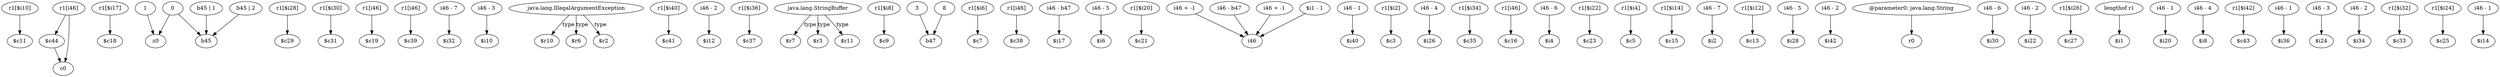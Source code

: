 digraph g {
0[label="r1[$i10]"]
1[label="$c11"]
0->1[label=""]
2[label="r1[i46]"]
3[label="$c44"]
2->3[label=""]
4[label="r1[$i17]"]
5[label="$c18"]
4->5[label=""]
6[label="1"]
7[label="z0"]
6->7[label=""]
8[label="r1[$i28]"]
9[label="$c29"]
8->9[label=""]
10[label="r1[$i30]"]
11[label="$c31"]
10->11[label=""]
12[label="c0"]
2->12[label=""]
13[label="0"]
13->7[label=""]
14[label="r1[i46]"]
15[label="$c19"]
14->15[label=""]
16[label="r1[i46]"]
17[label="$c39"]
16->17[label=""]
18[label="b45 | 1"]
19[label="b45"]
18->19[label=""]
20[label="i46 - 7"]
21[label="$i32"]
20->21[label=""]
22[label="i46 - 3"]
23[label="$i10"]
22->23[label=""]
24[label="java.lang.IllegalArgumentException"]
25[label="$r10"]
24->25[label="type"]
26[label="r1[$i40]"]
27[label="$c41"]
26->27[label=""]
28[label="i46 - 2"]
29[label="$i12"]
28->29[label=""]
30[label="b45 | 2"]
30->19[label=""]
31[label="r1[$i36]"]
32[label="$c37"]
31->32[label=""]
33[label="java.lang.StringBuffer"]
34[label="$r7"]
33->34[label="type"]
35[label="$r6"]
24->35[label="type"]
36[label="r1[$i8]"]
37[label="$c9"]
36->37[label=""]
38[label="3"]
39[label="b47"]
38->39[label=""]
40[label="r1[$i6]"]
41[label="$c7"]
40->41[label=""]
42[label="8"]
42->39[label=""]
43[label="$r3"]
33->43[label="type"]
44[label="r1[i46]"]
45[label="$c38"]
44->45[label=""]
46[label="i46 - b47"]
47[label="$i17"]
46->47[label=""]
48[label="i46 - 5"]
49[label="$i6"]
48->49[label=""]
50[label="r1[$i20]"]
51[label="$c21"]
50->51[label=""]
52[label="i46 + -1"]
53[label="i46"]
52->53[label=""]
54[label="i46 - 1"]
55[label="$i40"]
54->55[label=""]
56[label="r1[$i2]"]
57[label="$c3"]
56->57[label=""]
58[label="i46 - 4"]
59[label="$i26"]
58->59[label=""]
60[label="r1[$i34]"]
61[label="$c35"]
60->61[label=""]
62[label="r1[i46]"]
63[label="$c16"]
62->63[label=""]
64[label="i46 - b47"]
64->53[label=""]
65[label="i46 - 6"]
66[label="$i4"]
65->66[label=""]
67[label="r1[$i22]"]
68[label="$c23"]
67->68[label=""]
69[label="r1[$i4]"]
70[label="$c5"]
69->70[label=""]
71[label="r1[$i14]"]
72[label="$c15"]
71->72[label=""]
73[label="$r2"]
24->73[label="type"]
74[label="i46 - 7"]
75[label="$i2"]
74->75[label=""]
76[label="r1[$i12]"]
77[label="$c13"]
76->77[label=""]
78[label="i46 - 5"]
79[label="$i28"]
78->79[label=""]
80[label="i46 - 2"]
81[label="$i42"]
80->81[label=""]
13->19[label=""]
82[label="i46 + -1"]
82->53[label=""]
83[label="@parameter0: java.lang.String"]
84[label="r0"]
83->84[label=""]
85[label="i46 - 6"]
86[label="$i30"]
85->86[label=""]
87[label="i46 - 2"]
88[label="$i22"]
87->88[label=""]
89[label="r1[$i26]"]
90[label="$c27"]
89->90[label=""]
91[label="lengthof r1"]
92[label="$i1"]
91->92[label=""]
93[label="i46 - 1"]
94[label="$i20"]
93->94[label=""]
95[label="i46 - 4"]
96[label="$i8"]
95->96[label=""]
97[label="r1[$i42]"]
98[label="$c43"]
97->98[label=""]
99[label="i46 - 1"]
100[label="$i36"]
99->100[label=""]
101[label="$i1 - 1"]
101->53[label=""]
102[label="i46 - 3"]
103[label="$i24"]
102->103[label=""]
104[label="$r11"]
33->104[label="type"]
3->12[label=""]
105[label="i46 - 2"]
106[label="$i34"]
105->106[label=""]
107[label="r1[$i32]"]
108[label="$c33"]
107->108[label=""]
109[label="r1[$i24]"]
110[label="$c25"]
109->110[label=""]
111[label="i46 - 1"]
112[label="$i14"]
111->112[label=""]
}